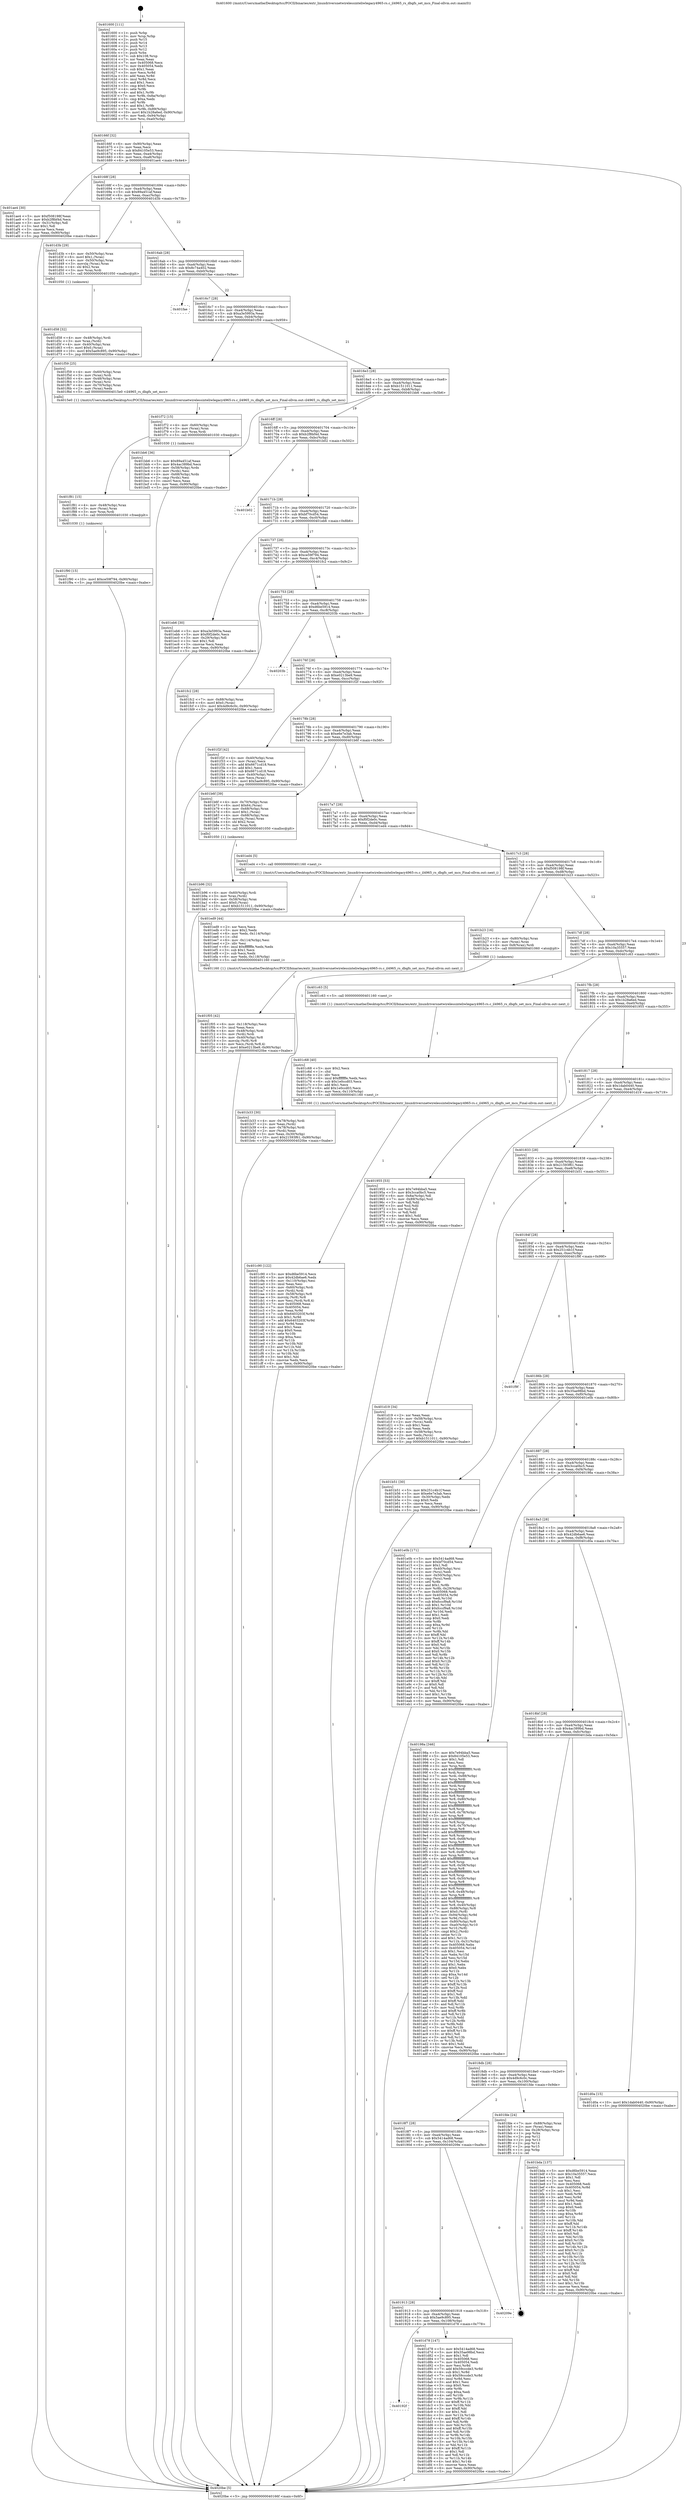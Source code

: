digraph "0x401600" {
  label = "0x401600 (/mnt/c/Users/mathe/Desktop/tcc/POCII/binaries/extr_linuxdriversnetwirelessinteliwlegacy4965-rs.c_il4965_rs_dbgfs_set_mcs_Final-ollvm.out::main(0))"
  labelloc = "t"
  node[shape=record]

  Entry [label="",width=0.3,height=0.3,shape=circle,fillcolor=black,style=filled]
  "0x40166f" [label="{
     0x40166f [32]\l
     | [instrs]\l
     &nbsp;&nbsp;0x40166f \<+6\>: mov -0x90(%rbp),%eax\l
     &nbsp;&nbsp;0x401675 \<+2\>: mov %eax,%ecx\l
     &nbsp;&nbsp;0x401677 \<+6\>: sub $0x84105e53,%ecx\l
     &nbsp;&nbsp;0x40167d \<+6\>: mov %eax,-0xa4(%rbp)\l
     &nbsp;&nbsp;0x401683 \<+6\>: mov %ecx,-0xa8(%rbp)\l
     &nbsp;&nbsp;0x401689 \<+6\>: je 0000000000401ae4 \<main+0x4e4\>\l
  }"]
  "0x401ae4" [label="{
     0x401ae4 [30]\l
     | [instrs]\l
     &nbsp;&nbsp;0x401ae4 \<+5\>: mov $0xf508198f,%eax\l
     &nbsp;&nbsp;0x401ae9 \<+5\>: mov $0xb2f8bf4d,%ecx\l
     &nbsp;&nbsp;0x401aee \<+3\>: mov -0x31(%rbp),%dl\l
     &nbsp;&nbsp;0x401af1 \<+3\>: test $0x1,%dl\l
     &nbsp;&nbsp;0x401af4 \<+3\>: cmovne %ecx,%eax\l
     &nbsp;&nbsp;0x401af7 \<+6\>: mov %eax,-0x90(%rbp)\l
     &nbsp;&nbsp;0x401afd \<+5\>: jmp 00000000004020be \<main+0xabe\>\l
  }"]
  "0x40168f" [label="{
     0x40168f [28]\l
     | [instrs]\l
     &nbsp;&nbsp;0x40168f \<+5\>: jmp 0000000000401694 \<main+0x94\>\l
     &nbsp;&nbsp;0x401694 \<+6\>: mov -0xa4(%rbp),%eax\l
     &nbsp;&nbsp;0x40169a \<+5\>: sub $0x89a451af,%eax\l
     &nbsp;&nbsp;0x40169f \<+6\>: mov %eax,-0xac(%rbp)\l
     &nbsp;&nbsp;0x4016a5 \<+6\>: je 0000000000401d3b \<main+0x73b\>\l
  }"]
  Exit [label="",width=0.3,height=0.3,shape=circle,fillcolor=black,style=filled,peripheries=2]
  "0x401d3b" [label="{
     0x401d3b [29]\l
     | [instrs]\l
     &nbsp;&nbsp;0x401d3b \<+4\>: mov -0x50(%rbp),%rax\l
     &nbsp;&nbsp;0x401d3f \<+6\>: movl $0x1,(%rax)\l
     &nbsp;&nbsp;0x401d45 \<+4\>: mov -0x50(%rbp),%rax\l
     &nbsp;&nbsp;0x401d49 \<+3\>: movslq (%rax),%rax\l
     &nbsp;&nbsp;0x401d4c \<+4\>: shl $0x2,%rax\l
     &nbsp;&nbsp;0x401d50 \<+3\>: mov %rax,%rdi\l
     &nbsp;&nbsp;0x401d53 \<+5\>: call 0000000000401050 \<malloc@plt\>\l
     | [calls]\l
     &nbsp;&nbsp;0x401050 \{1\} (unknown)\l
  }"]
  "0x4016ab" [label="{
     0x4016ab [28]\l
     | [instrs]\l
     &nbsp;&nbsp;0x4016ab \<+5\>: jmp 00000000004016b0 \<main+0xb0\>\l
     &nbsp;&nbsp;0x4016b0 \<+6\>: mov -0xa4(%rbp),%eax\l
     &nbsp;&nbsp;0x4016b6 \<+5\>: sub $0x8c74a402,%eax\l
     &nbsp;&nbsp;0x4016bb \<+6\>: mov %eax,-0xb0(%rbp)\l
     &nbsp;&nbsp;0x4016c1 \<+6\>: je 0000000000401fae \<main+0x9ae\>\l
  }"]
  "0x401f90" [label="{
     0x401f90 [15]\l
     | [instrs]\l
     &nbsp;&nbsp;0x401f90 \<+10\>: movl $0xce59f794,-0x90(%rbp)\l
     &nbsp;&nbsp;0x401f9a \<+5\>: jmp 00000000004020be \<main+0xabe\>\l
  }"]
  "0x401fae" [label="{
     0x401fae\l
  }", style=dashed]
  "0x4016c7" [label="{
     0x4016c7 [28]\l
     | [instrs]\l
     &nbsp;&nbsp;0x4016c7 \<+5\>: jmp 00000000004016cc \<main+0xcc\>\l
     &nbsp;&nbsp;0x4016cc \<+6\>: mov -0xa4(%rbp),%eax\l
     &nbsp;&nbsp;0x4016d2 \<+5\>: sub $0xa3e5993a,%eax\l
     &nbsp;&nbsp;0x4016d7 \<+6\>: mov %eax,-0xb4(%rbp)\l
     &nbsp;&nbsp;0x4016dd \<+6\>: je 0000000000401f59 \<main+0x959\>\l
  }"]
  "0x401f81" [label="{
     0x401f81 [15]\l
     | [instrs]\l
     &nbsp;&nbsp;0x401f81 \<+4\>: mov -0x48(%rbp),%rax\l
     &nbsp;&nbsp;0x401f85 \<+3\>: mov (%rax),%rax\l
     &nbsp;&nbsp;0x401f88 \<+3\>: mov %rax,%rdi\l
     &nbsp;&nbsp;0x401f8b \<+5\>: call 0000000000401030 \<free@plt\>\l
     | [calls]\l
     &nbsp;&nbsp;0x401030 \{1\} (unknown)\l
  }"]
  "0x401f59" [label="{
     0x401f59 [25]\l
     | [instrs]\l
     &nbsp;&nbsp;0x401f59 \<+4\>: mov -0x60(%rbp),%rax\l
     &nbsp;&nbsp;0x401f5d \<+3\>: mov (%rax),%rdi\l
     &nbsp;&nbsp;0x401f60 \<+4\>: mov -0x48(%rbp),%rax\l
     &nbsp;&nbsp;0x401f64 \<+3\>: mov (%rax),%rsi\l
     &nbsp;&nbsp;0x401f67 \<+4\>: mov -0x70(%rbp),%rax\l
     &nbsp;&nbsp;0x401f6b \<+2\>: mov (%rax),%edx\l
     &nbsp;&nbsp;0x401f6d \<+5\>: call 00000000004015e0 \<il4965_rs_dbgfs_set_mcs\>\l
     | [calls]\l
     &nbsp;&nbsp;0x4015e0 \{1\} (/mnt/c/Users/mathe/Desktop/tcc/POCII/binaries/extr_linuxdriversnetwirelessinteliwlegacy4965-rs.c_il4965_rs_dbgfs_set_mcs_Final-ollvm.out::il4965_rs_dbgfs_set_mcs)\l
  }"]
  "0x4016e3" [label="{
     0x4016e3 [28]\l
     | [instrs]\l
     &nbsp;&nbsp;0x4016e3 \<+5\>: jmp 00000000004016e8 \<main+0xe8\>\l
     &nbsp;&nbsp;0x4016e8 \<+6\>: mov -0xa4(%rbp),%eax\l
     &nbsp;&nbsp;0x4016ee \<+5\>: sub $0xb1511011,%eax\l
     &nbsp;&nbsp;0x4016f3 \<+6\>: mov %eax,-0xb8(%rbp)\l
     &nbsp;&nbsp;0x4016f9 \<+6\>: je 0000000000401bb6 \<main+0x5b6\>\l
  }"]
  "0x401f72" [label="{
     0x401f72 [15]\l
     | [instrs]\l
     &nbsp;&nbsp;0x401f72 \<+4\>: mov -0x60(%rbp),%rax\l
     &nbsp;&nbsp;0x401f76 \<+3\>: mov (%rax),%rax\l
     &nbsp;&nbsp;0x401f79 \<+3\>: mov %rax,%rdi\l
     &nbsp;&nbsp;0x401f7c \<+5\>: call 0000000000401030 \<free@plt\>\l
     | [calls]\l
     &nbsp;&nbsp;0x401030 \{1\} (unknown)\l
  }"]
  "0x401bb6" [label="{
     0x401bb6 [36]\l
     | [instrs]\l
     &nbsp;&nbsp;0x401bb6 \<+5\>: mov $0x89a451af,%eax\l
     &nbsp;&nbsp;0x401bbb \<+5\>: mov $0x4ac389bd,%ecx\l
     &nbsp;&nbsp;0x401bc0 \<+4\>: mov -0x58(%rbp),%rdx\l
     &nbsp;&nbsp;0x401bc4 \<+2\>: mov (%rdx),%esi\l
     &nbsp;&nbsp;0x401bc6 \<+4\>: mov -0x68(%rbp),%rdx\l
     &nbsp;&nbsp;0x401bca \<+2\>: cmp (%rdx),%esi\l
     &nbsp;&nbsp;0x401bcc \<+3\>: cmovl %ecx,%eax\l
     &nbsp;&nbsp;0x401bcf \<+6\>: mov %eax,-0x90(%rbp)\l
     &nbsp;&nbsp;0x401bd5 \<+5\>: jmp 00000000004020be \<main+0xabe\>\l
  }"]
  "0x4016ff" [label="{
     0x4016ff [28]\l
     | [instrs]\l
     &nbsp;&nbsp;0x4016ff \<+5\>: jmp 0000000000401704 \<main+0x104\>\l
     &nbsp;&nbsp;0x401704 \<+6\>: mov -0xa4(%rbp),%eax\l
     &nbsp;&nbsp;0x40170a \<+5\>: sub $0xb2f8bf4d,%eax\l
     &nbsp;&nbsp;0x40170f \<+6\>: mov %eax,-0xbc(%rbp)\l
     &nbsp;&nbsp;0x401715 \<+6\>: je 0000000000401b02 \<main+0x502\>\l
  }"]
  "0x401f05" [label="{
     0x401f05 [42]\l
     | [instrs]\l
     &nbsp;&nbsp;0x401f05 \<+6\>: mov -0x118(%rbp),%ecx\l
     &nbsp;&nbsp;0x401f0b \<+3\>: imul %eax,%ecx\l
     &nbsp;&nbsp;0x401f0e \<+4\>: mov -0x48(%rbp),%rdi\l
     &nbsp;&nbsp;0x401f12 \<+3\>: mov (%rdi),%rdi\l
     &nbsp;&nbsp;0x401f15 \<+4\>: mov -0x40(%rbp),%r8\l
     &nbsp;&nbsp;0x401f19 \<+3\>: movslq (%r8),%r8\l
     &nbsp;&nbsp;0x401f1c \<+4\>: mov %ecx,(%rdi,%r8,4)\l
     &nbsp;&nbsp;0x401f20 \<+10\>: movl $0xe0213be9,-0x90(%rbp)\l
     &nbsp;&nbsp;0x401f2a \<+5\>: jmp 00000000004020be \<main+0xabe\>\l
  }"]
  "0x401b02" [label="{
     0x401b02\l
  }", style=dashed]
  "0x40171b" [label="{
     0x40171b [28]\l
     | [instrs]\l
     &nbsp;&nbsp;0x40171b \<+5\>: jmp 0000000000401720 \<main+0x120\>\l
     &nbsp;&nbsp;0x401720 \<+6\>: mov -0xa4(%rbp),%eax\l
     &nbsp;&nbsp;0x401726 \<+5\>: sub $0xbf70cd54,%eax\l
     &nbsp;&nbsp;0x40172b \<+6\>: mov %eax,-0xc0(%rbp)\l
     &nbsp;&nbsp;0x401731 \<+6\>: je 0000000000401eb6 \<main+0x8b6\>\l
  }"]
  "0x401ed9" [label="{
     0x401ed9 [44]\l
     | [instrs]\l
     &nbsp;&nbsp;0x401ed9 \<+2\>: xor %ecx,%ecx\l
     &nbsp;&nbsp;0x401edb \<+5\>: mov $0x2,%edx\l
     &nbsp;&nbsp;0x401ee0 \<+6\>: mov %edx,-0x114(%rbp)\l
     &nbsp;&nbsp;0x401ee6 \<+1\>: cltd\l
     &nbsp;&nbsp;0x401ee7 \<+6\>: mov -0x114(%rbp),%esi\l
     &nbsp;&nbsp;0x401eed \<+2\>: idiv %esi\l
     &nbsp;&nbsp;0x401eef \<+6\>: imul $0xfffffffe,%edx,%edx\l
     &nbsp;&nbsp;0x401ef5 \<+3\>: sub $0x1,%ecx\l
     &nbsp;&nbsp;0x401ef8 \<+2\>: sub %ecx,%edx\l
     &nbsp;&nbsp;0x401efa \<+6\>: mov %edx,-0x118(%rbp)\l
     &nbsp;&nbsp;0x401f00 \<+5\>: call 0000000000401160 \<next_i\>\l
     | [calls]\l
     &nbsp;&nbsp;0x401160 \{1\} (/mnt/c/Users/mathe/Desktop/tcc/POCII/binaries/extr_linuxdriversnetwirelessinteliwlegacy4965-rs.c_il4965_rs_dbgfs_set_mcs_Final-ollvm.out::next_i)\l
  }"]
  "0x401eb6" [label="{
     0x401eb6 [30]\l
     | [instrs]\l
     &nbsp;&nbsp;0x401eb6 \<+5\>: mov $0xa3e5993a,%eax\l
     &nbsp;&nbsp;0x401ebb \<+5\>: mov $0xf0f2de0c,%ecx\l
     &nbsp;&nbsp;0x401ec0 \<+3\>: mov -0x29(%rbp),%dl\l
     &nbsp;&nbsp;0x401ec3 \<+3\>: test $0x1,%dl\l
     &nbsp;&nbsp;0x401ec6 \<+3\>: cmovne %ecx,%eax\l
     &nbsp;&nbsp;0x401ec9 \<+6\>: mov %eax,-0x90(%rbp)\l
     &nbsp;&nbsp;0x401ecf \<+5\>: jmp 00000000004020be \<main+0xabe\>\l
  }"]
  "0x401737" [label="{
     0x401737 [28]\l
     | [instrs]\l
     &nbsp;&nbsp;0x401737 \<+5\>: jmp 000000000040173c \<main+0x13c\>\l
     &nbsp;&nbsp;0x40173c \<+6\>: mov -0xa4(%rbp),%eax\l
     &nbsp;&nbsp;0x401742 \<+5\>: sub $0xce59f794,%eax\l
     &nbsp;&nbsp;0x401747 \<+6\>: mov %eax,-0xc4(%rbp)\l
     &nbsp;&nbsp;0x40174d \<+6\>: je 0000000000401fc2 \<main+0x9c2\>\l
  }"]
  "0x40192f" [label="{
     0x40192f\l
  }", style=dashed]
  "0x401fc2" [label="{
     0x401fc2 [28]\l
     | [instrs]\l
     &nbsp;&nbsp;0x401fc2 \<+7\>: mov -0x88(%rbp),%rax\l
     &nbsp;&nbsp;0x401fc9 \<+6\>: movl $0x0,(%rax)\l
     &nbsp;&nbsp;0x401fcf \<+10\>: movl $0x4d9c6c0c,-0x90(%rbp)\l
     &nbsp;&nbsp;0x401fd9 \<+5\>: jmp 00000000004020be \<main+0xabe\>\l
  }"]
  "0x401753" [label="{
     0x401753 [28]\l
     | [instrs]\l
     &nbsp;&nbsp;0x401753 \<+5\>: jmp 0000000000401758 \<main+0x158\>\l
     &nbsp;&nbsp;0x401758 \<+6\>: mov -0xa4(%rbp),%eax\l
     &nbsp;&nbsp;0x40175e \<+5\>: sub $0xd6be5914,%eax\l
     &nbsp;&nbsp;0x401763 \<+6\>: mov %eax,-0xc8(%rbp)\l
     &nbsp;&nbsp;0x401769 \<+6\>: je 000000000040203b \<main+0xa3b\>\l
  }"]
  "0x401d78" [label="{
     0x401d78 [147]\l
     | [instrs]\l
     &nbsp;&nbsp;0x401d78 \<+5\>: mov $0x5414ad68,%eax\l
     &nbsp;&nbsp;0x401d7d \<+5\>: mov $0x35ae98bd,%ecx\l
     &nbsp;&nbsp;0x401d82 \<+2\>: mov $0x1,%dl\l
     &nbsp;&nbsp;0x401d84 \<+7\>: mov 0x405068,%esi\l
     &nbsp;&nbsp;0x401d8b \<+7\>: mov 0x405054,%edi\l
     &nbsp;&nbsp;0x401d92 \<+3\>: mov %esi,%r8d\l
     &nbsp;&nbsp;0x401d95 \<+7\>: add $0x59cccde3,%r8d\l
     &nbsp;&nbsp;0x401d9c \<+4\>: sub $0x1,%r8d\l
     &nbsp;&nbsp;0x401da0 \<+7\>: sub $0x59cccde3,%r8d\l
     &nbsp;&nbsp;0x401da7 \<+4\>: imul %r8d,%esi\l
     &nbsp;&nbsp;0x401dab \<+3\>: and $0x1,%esi\l
     &nbsp;&nbsp;0x401dae \<+3\>: cmp $0x0,%esi\l
     &nbsp;&nbsp;0x401db1 \<+4\>: sete %r9b\l
     &nbsp;&nbsp;0x401db5 \<+3\>: cmp $0xa,%edi\l
     &nbsp;&nbsp;0x401db8 \<+4\>: setl %r10b\l
     &nbsp;&nbsp;0x401dbc \<+3\>: mov %r9b,%r11b\l
     &nbsp;&nbsp;0x401dbf \<+4\>: xor $0xff,%r11b\l
     &nbsp;&nbsp;0x401dc3 \<+3\>: mov %r10b,%bl\l
     &nbsp;&nbsp;0x401dc6 \<+3\>: xor $0xff,%bl\l
     &nbsp;&nbsp;0x401dc9 \<+3\>: xor $0x1,%dl\l
     &nbsp;&nbsp;0x401dcc \<+3\>: mov %r11b,%r14b\l
     &nbsp;&nbsp;0x401dcf \<+4\>: and $0xff,%r14b\l
     &nbsp;&nbsp;0x401dd3 \<+3\>: and %dl,%r9b\l
     &nbsp;&nbsp;0x401dd6 \<+3\>: mov %bl,%r15b\l
     &nbsp;&nbsp;0x401dd9 \<+4\>: and $0xff,%r15b\l
     &nbsp;&nbsp;0x401ddd \<+3\>: and %dl,%r10b\l
     &nbsp;&nbsp;0x401de0 \<+3\>: or %r9b,%r14b\l
     &nbsp;&nbsp;0x401de3 \<+3\>: or %r10b,%r15b\l
     &nbsp;&nbsp;0x401de6 \<+3\>: xor %r15b,%r14b\l
     &nbsp;&nbsp;0x401de9 \<+3\>: or %bl,%r11b\l
     &nbsp;&nbsp;0x401dec \<+4\>: xor $0xff,%r11b\l
     &nbsp;&nbsp;0x401df0 \<+3\>: or $0x1,%dl\l
     &nbsp;&nbsp;0x401df3 \<+3\>: and %dl,%r11b\l
     &nbsp;&nbsp;0x401df6 \<+3\>: or %r11b,%r14b\l
     &nbsp;&nbsp;0x401df9 \<+4\>: test $0x1,%r14b\l
     &nbsp;&nbsp;0x401dfd \<+3\>: cmovne %ecx,%eax\l
     &nbsp;&nbsp;0x401e00 \<+6\>: mov %eax,-0x90(%rbp)\l
     &nbsp;&nbsp;0x401e06 \<+5\>: jmp 00000000004020be \<main+0xabe\>\l
  }"]
  "0x40203b" [label="{
     0x40203b\l
  }", style=dashed]
  "0x40176f" [label="{
     0x40176f [28]\l
     | [instrs]\l
     &nbsp;&nbsp;0x40176f \<+5\>: jmp 0000000000401774 \<main+0x174\>\l
     &nbsp;&nbsp;0x401774 \<+6\>: mov -0xa4(%rbp),%eax\l
     &nbsp;&nbsp;0x40177a \<+5\>: sub $0xe0213be9,%eax\l
     &nbsp;&nbsp;0x40177f \<+6\>: mov %eax,-0xcc(%rbp)\l
     &nbsp;&nbsp;0x401785 \<+6\>: je 0000000000401f2f \<main+0x92f\>\l
  }"]
  "0x401913" [label="{
     0x401913 [28]\l
     | [instrs]\l
     &nbsp;&nbsp;0x401913 \<+5\>: jmp 0000000000401918 \<main+0x318\>\l
     &nbsp;&nbsp;0x401918 \<+6\>: mov -0xa4(%rbp),%eax\l
     &nbsp;&nbsp;0x40191e \<+5\>: sub $0x5ae9c895,%eax\l
     &nbsp;&nbsp;0x401923 \<+6\>: mov %eax,-0x108(%rbp)\l
     &nbsp;&nbsp;0x401929 \<+6\>: je 0000000000401d78 \<main+0x778\>\l
  }"]
  "0x401f2f" [label="{
     0x401f2f [42]\l
     | [instrs]\l
     &nbsp;&nbsp;0x401f2f \<+4\>: mov -0x40(%rbp),%rax\l
     &nbsp;&nbsp;0x401f33 \<+2\>: mov (%rax),%ecx\l
     &nbsp;&nbsp;0x401f35 \<+6\>: add $0x6671cd18,%ecx\l
     &nbsp;&nbsp;0x401f3b \<+3\>: add $0x1,%ecx\l
     &nbsp;&nbsp;0x401f3e \<+6\>: sub $0x6671cd18,%ecx\l
     &nbsp;&nbsp;0x401f44 \<+4\>: mov -0x40(%rbp),%rax\l
     &nbsp;&nbsp;0x401f48 \<+2\>: mov %ecx,(%rax)\l
     &nbsp;&nbsp;0x401f4a \<+10\>: movl $0x5ae9c895,-0x90(%rbp)\l
     &nbsp;&nbsp;0x401f54 \<+5\>: jmp 00000000004020be \<main+0xabe\>\l
  }"]
  "0x40178b" [label="{
     0x40178b [28]\l
     | [instrs]\l
     &nbsp;&nbsp;0x40178b \<+5\>: jmp 0000000000401790 \<main+0x190\>\l
     &nbsp;&nbsp;0x401790 \<+6\>: mov -0xa4(%rbp),%eax\l
     &nbsp;&nbsp;0x401796 \<+5\>: sub $0xe6e7e3ab,%eax\l
     &nbsp;&nbsp;0x40179b \<+6\>: mov %eax,-0xd0(%rbp)\l
     &nbsp;&nbsp;0x4017a1 \<+6\>: je 0000000000401b6f \<main+0x56f\>\l
  }"]
  "0x40209e" [label="{
     0x40209e\l
  }", style=dashed]
  "0x401b6f" [label="{
     0x401b6f [39]\l
     | [instrs]\l
     &nbsp;&nbsp;0x401b6f \<+4\>: mov -0x70(%rbp),%rax\l
     &nbsp;&nbsp;0x401b73 \<+6\>: movl $0x64,(%rax)\l
     &nbsp;&nbsp;0x401b79 \<+4\>: mov -0x68(%rbp),%rax\l
     &nbsp;&nbsp;0x401b7d \<+6\>: movl $0x1,(%rax)\l
     &nbsp;&nbsp;0x401b83 \<+4\>: mov -0x68(%rbp),%rax\l
     &nbsp;&nbsp;0x401b87 \<+3\>: movslq (%rax),%rax\l
     &nbsp;&nbsp;0x401b8a \<+4\>: shl $0x2,%rax\l
     &nbsp;&nbsp;0x401b8e \<+3\>: mov %rax,%rdi\l
     &nbsp;&nbsp;0x401b91 \<+5\>: call 0000000000401050 \<malloc@plt\>\l
     | [calls]\l
     &nbsp;&nbsp;0x401050 \{1\} (unknown)\l
  }"]
  "0x4017a7" [label="{
     0x4017a7 [28]\l
     | [instrs]\l
     &nbsp;&nbsp;0x4017a7 \<+5\>: jmp 00000000004017ac \<main+0x1ac\>\l
     &nbsp;&nbsp;0x4017ac \<+6\>: mov -0xa4(%rbp),%eax\l
     &nbsp;&nbsp;0x4017b2 \<+5\>: sub $0xf0f2de0c,%eax\l
     &nbsp;&nbsp;0x4017b7 \<+6\>: mov %eax,-0xd4(%rbp)\l
     &nbsp;&nbsp;0x4017bd \<+6\>: je 0000000000401ed4 \<main+0x8d4\>\l
  }"]
  "0x4018f7" [label="{
     0x4018f7 [28]\l
     | [instrs]\l
     &nbsp;&nbsp;0x4018f7 \<+5\>: jmp 00000000004018fc \<main+0x2fc\>\l
     &nbsp;&nbsp;0x4018fc \<+6\>: mov -0xa4(%rbp),%eax\l
     &nbsp;&nbsp;0x401902 \<+5\>: sub $0x5414ad68,%eax\l
     &nbsp;&nbsp;0x401907 \<+6\>: mov %eax,-0x104(%rbp)\l
     &nbsp;&nbsp;0x40190d \<+6\>: je 000000000040209e \<main+0xa9e\>\l
  }"]
  "0x401ed4" [label="{
     0x401ed4 [5]\l
     | [instrs]\l
     &nbsp;&nbsp;0x401ed4 \<+5\>: call 0000000000401160 \<next_i\>\l
     | [calls]\l
     &nbsp;&nbsp;0x401160 \{1\} (/mnt/c/Users/mathe/Desktop/tcc/POCII/binaries/extr_linuxdriversnetwirelessinteliwlegacy4965-rs.c_il4965_rs_dbgfs_set_mcs_Final-ollvm.out::next_i)\l
  }"]
  "0x4017c3" [label="{
     0x4017c3 [28]\l
     | [instrs]\l
     &nbsp;&nbsp;0x4017c3 \<+5\>: jmp 00000000004017c8 \<main+0x1c8\>\l
     &nbsp;&nbsp;0x4017c8 \<+6\>: mov -0xa4(%rbp),%eax\l
     &nbsp;&nbsp;0x4017ce \<+5\>: sub $0xf508198f,%eax\l
     &nbsp;&nbsp;0x4017d3 \<+6\>: mov %eax,-0xd8(%rbp)\l
     &nbsp;&nbsp;0x4017d9 \<+6\>: je 0000000000401b23 \<main+0x523\>\l
  }"]
  "0x401fde" [label="{
     0x401fde [24]\l
     | [instrs]\l
     &nbsp;&nbsp;0x401fde \<+7\>: mov -0x88(%rbp),%rax\l
     &nbsp;&nbsp;0x401fe5 \<+2\>: mov (%rax),%eax\l
     &nbsp;&nbsp;0x401fe7 \<+4\>: lea -0x28(%rbp),%rsp\l
     &nbsp;&nbsp;0x401feb \<+1\>: pop %rbx\l
     &nbsp;&nbsp;0x401fec \<+2\>: pop %r12\l
     &nbsp;&nbsp;0x401fee \<+2\>: pop %r13\l
     &nbsp;&nbsp;0x401ff0 \<+2\>: pop %r14\l
     &nbsp;&nbsp;0x401ff2 \<+2\>: pop %r15\l
     &nbsp;&nbsp;0x401ff4 \<+1\>: pop %rbp\l
     &nbsp;&nbsp;0x401ff5 \<+1\>: ret\l
  }"]
  "0x401b23" [label="{
     0x401b23 [16]\l
     | [instrs]\l
     &nbsp;&nbsp;0x401b23 \<+4\>: mov -0x80(%rbp),%rax\l
     &nbsp;&nbsp;0x401b27 \<+3\>: mov (%rax),%rax\l
     &nbsp;&nbsp;0x401b2a \<+4\>: mov 0x8(%rax),%rdi\l
     &nbsp;&nbsp;0x401b2e \<+5\>: call 0000000000401060 \<atoi@plt\>\l
     | [calls]\l
     &nbsp;&nbsp;0x401060 \{1\} (unknown)\l
  }"]
  "0x4017df" [label="{
     0x4017df [28]\l
     | [instrs]\l
     &nbsp;&nbsp;0x4017df \<+5\>: jmp 00000000004017e4 \<main+0x1e4\>\l
     &nbsp;&nbsp;0x4017e4 \<+6\>: mov -0xa4(%rbp),%eax\l
     &nbsp;&nbsp;0x4017ea \<+5\>: sub $0x10a35557,%eax\l
     &nbsp;&nbsp;0x4017ef \<+6\>: mov %eax,-0xdc(%rbp)\l
     &nbsp;&nbsp;0x4017f5 \<+6\>: je 0000000000401c63 \<main+0x663\>\l
  }"]
  "0x401d58" [label="{
     0x401d58 [32]\l
     | [instrs]\l
     &nbsp;&nbsp;0x401d58 \<+4\>: mov -0x48(%rbp),%rdi\l
     &nbsp;&nbsp;0x401d5c \<+3\>: mov %rax,(%rdi)\l
     &nbsp;&nbsp;0x401d5f \<+4\>: mov -0x40(%rbp),%rax\l
     &nbsp;&nbsp;0x401d63 \<+6\>: movl $0x0,(%rax)\l
     &nbsp;&nbsp;0x401d69 \<+10\>: movl $0x5ae9c895,-0x90(%rbp)\l
     &nbsp;&nbsp;0x401d73 \<+5\>: jmp 00000000004020be \<main+0xabe\>\l
  }"]
  "0x401c63" [label="{
     0x401c63 [5]\l
     | [instrs]\l
     &nbsp;&nbsp;0x401c63 \<+5\>: call 0000000000401160 \<next_i\>\l
     | [calls]\l
     &nbsp;&nbsp;0x401160 \{1\} (/mnt/c/Users/mathe/Desktop/tcc/POCII/binaries/extr_linuxdriversnetwirelessinteliwlegacy4965-rs.c_il4965_rs_dbgfs_set_mcs_Final-ollvm.out::next_i)\l
  }"]
  "0x4017fb" [label="{
     0x4017fb [28]\l
     | [instrs]\l
     &nbsp;&nbsp;0x4017fb \<+5\>: jmp 0000000000401800 \<main+0x200\>\l
     &nbsp;&nbsp;0x401800 \<+6\>: mov -0xa4(%rbp),%eax\l
     &nbsp;&nbsp;0x401806 \<+5\>: sub $0x1b28a6ed,%eax\l
     &nbsp;&nbsp;0x40180b \<+6\>: mov %eax,-0xe0(%rbp)\l
     &nbsp;&nbsp;0x401811 \<+6\>: je 0000000000401955 \<main+0x355\>\l
  }"]
  "0x401c90" [label="{
     0x401c90 [122]\l
     | [instrs]\l
     &nbsp;&nbsp;0x401c90 \<+5\>: mov $0xd6be5914,%ecx\l
     &nbsp;&nbsp;0x401c95 \<+5\>: mov $0x42db6ae6,%edx\l
     &nbsp;&nbsp;0x401c9a \<+6\>: mov -0x110(%rbp),%esi\l
     &nbsp;&nbsp;0x401ca0 \<+3\>: imul %eax,%esi\l
     &nbsp;&nbsp;0x401ca3 \<+4\>: mov -0x60(%rbp),%rdi\l
     &nbsp;&nbsp;0x401ca7 \<+3\>: mov (%rdi),%rdi\l
     &nbsp;&nbsp;0x401caa \<+4\>: mov -0x58(%rbp),%r8\l
     &nbsp;&nbsp;0x401cae \<+3\>: movslq (%r8),%r8\l
     &nbsp;&nbsp;0x401cb1 \<+4\>: mov %esi,(%rdi,%r8,4)\l
     &nbsp;&nbsp;0x401cb5 \<+7\>: mov 0x405068,%eax\l
     &nbsp;&nbsp;0x401cbc \<+7\>: mov 0x405054,%esi\l
     &nbsp;&nbsp;0x401cc3 \<+3\>: mov %eax,%r9d\l
     &nbsp;&nbsp;0x401cc6 \<+7\>: sub $0x6403203f,%r9d\l
     &nbsp;&nbsp;0x401ccd \<+4\>: sub $0x1,%r9d\l
     &nbsp;&nbsp;0x401cd1 \<+7\>: add $0x6403203f,%r9d\l
     &nbsp;&nbsp;0x401cd8 \<+4\>: imul %r9d,%eax\l
     &nbsp;&nbsp;0x401cdc \<+3\>: and $0x1,%eax\l
     &nbsp;&nbsp;0x401cdf \<+3\>: cmp $0x0,%eax\l
     &nbsp;&nbsp;0x401ce2 \<+4\>: sete %r10b\l
     &nbsp;&nbsp;0x401ce6 \<+3\>: cmp $0xa,%esi\l
     &nbsp;&nbsp;0x401ce9 \<+4\>: setl %r11b\l
     &nbsp;&nbsp;0x401ced \<+3\>: mov %r10b,%bl\l
     &nbsp;&nbsp;0x401cf0 \<+3\>: and %r11b,%bl\l
     &nbsp;&nbsp;0x401cf3 \<+3\>: xor %r11b,%r10b\l
     &nbsp;&nbsp;0x401cf6 \<+3\>: or %r10b,%bl\l
     &nbsp;&nbsp;0x401cf9 \<+3\>: test $0x1,%bl\l
     &nbsp;&nbsp;0x401cfc \<+3\>: cmovne %edx,%ecx\l
     &nbsp;&nbsp;0x401cff \<+6\>: mov %ecx,-0x90(%rbp)\l
     &nbsp;&nbsp;0x401d05 \<+5\>: jmp 00000000004020be \<main+0xabe\>\l
  }"]
  "0x401955" [label="{
     0x401955 [53]\l
     | [instrs]\l
     &nbsp;&nbsp;0x401955 \<+5\>: mov $0x7e94bba5,%eax\l
     &nbsp;&nbsp;0x40195a \<+5\>: mov $0x3cca0bc5,%ecx\l
     &nbsp;&nbsp;0x40195f \<+6\>: mov -0x8a(%rbp),%dl\l
     &nbsp;&nbsp;0x401965 \<+7\>: mov -0x89(%rbp),%sil\l
     &nbsp;&nbsp;0x40196c \<+3\>: mov %dl,%dil\l
     &nbsp;&nbsp;0x40196f \<+3\>: and %sil,%dil\l
     &nbsp;&nbsp;0x401972 \<+3\>: xor %sil,%dl\l
     &nbsp;&nbsp;0x401975 \<+3\>: or %dl,%dil\l
     &nbsp;&nbsp;0x401978 \<+4\>: test $0x1,%dil\l
     &nbsp;&nbsp;0x40197c \<+3\>: cmovne %ecx,%eax\l
     &nbsp;&nbsp;0x40197f \<+6\>: mov %eax,-0x90(%rbp)\l
     &nbsp;&nbsp;0x401985 \<+5\>: jmp 00000000004020be \<main+0xabe\>\l
  }"]
  "0x401817" [label="{
     0x401817 [28]\l
     | [instrs]\l
     &nbsp;&nbsp;0x401817 \<+5\>: jmp 000000000040181c \<main+0x21c\>\l
     &nbsp;&nbsp;0x40181c \<+6\>: mov -0xa4(%rbp),%eax\l
     &nbsp;&nbsp;0x401822 \<+5\>: sub $0x1dab0440,%eax\l
     &nbsp;&nbsp;0x401827 \<+6\>: mov %eax,-0xe4(%rbp)\l
     &nbsp;&nbsp;0x40182d \<+6\>: je 0000000000401d19 \<main+0x719\>\l
  }"]
  "0x4020be" [label="{
     0x4020be [5]\l
     | [instrs]\l
     &nbsp;&nbsp;0x4020be \<+5\>: jmp 000000000040166f \<main+0x6f\>\l
  }"]
  "0x401600" [label="{
     0x401600 [111]\l
     | [instrs]\l
     &nbsp;&nbsp;0x401600 \<+1\>: push %rbp\l
     &nbsp;&nbsp;0x401601 \<+3\>: mov %rsp,%rbp\l
     &nbsp;&nbsp;0x401604 \<+2\>: push %r15\l
     &nbsp;&nbsp;0x401606 \<+2\>: push %r14\l
     &nbsp;&nbsp;0x401608 \<+2\>: push %r13\l
     &nbsp;&nbsp;0x40160a \<+2\>: push %r12\l
     &nbsp;&nbsp;0x40160c \<+1\>: push %rbx\l
     &nbsp;&nbsp;0x40160d \<+7\>: sub $0x108,%rsp\l
     &nbsp;&nbsp;0x401614 \<+2\>: xor %eax,%eax\l
     &nbsp;&nbsp;0x401616 \<+7\>: mov 0x405068,%ecx\l
     &nbsp;&nbsp;0x40161d \<+7\>: mov 0x405054,%edx\l
     &nbsp;&nbsp;0x401624 \<+3\>: sub $0x1,%eax\l
     &nbsp;&nbsp;0x401627 \<+3\>: mov %ecx,%r8d\l
     &nbsp;&nbsp;0x40162a \<+3\>: add %eax,%r8d\l
     &nbsp;&nbsp;0x40162d \<+4\>: imul %r8d,%ecx\l
     &nbsp;&nbsp;0x401631 \<+3\>: and $0x1,%ecx\l
     &nbsp;&nbsp;0x401634 \<+3\>: cmp $0x0,%ecx\l
     &nbsp;&nbsp;0x401637 \<+4\>: sete %r9b\l
     &nbsp;&nbsp;0x40163b \<+4\>: and $0x1,%r9b\l
     &nbsp;&nbsp;0x40163f \<+7\>: mov %r9b,-0x8a(%rbp)\l
     &nbsp;&nbsp;0x401646 \<+3\>: cmp $0xa,%edx\l
     &nbsp;&nbsp;0x401649 \<+4\>: setl %r9b\l
     &nbsp;&nbsp;0x40164d \<+4\>: and $0x1,%r9b\l
     &nbsp;&nbsp;0x401651 \<+7\>: mov %r9b,-0x89(%rbp)\l
     &nbsp;&nbsp;0x401658 \<+10\>: movl $0x1b28a6ed,-0x90(%rbp)\l
     &nbsp;&nbsp;0x401662 \<+6\>: mov %edi,-0x94(%rbp)\l
     &nbsp;&nbsp;0x401668 \<+7\>: mov %rsi,-0xa0(%rbp)\l
  }"]
  "0x401c68" [label="{
     0x401c68 [40]\l
     | [instrs]\l
     &nbsp;&nbsp;0x401c68 \<+5\>: mov $0x2,%ecx\l
     &nbsp;&nbsp;0x401c6d \<+1\>: cltd\l
     &nbsp;&nbsp;0x401c6e \<+2\>: idiv %ecx\l
     &nbsp;&nbsp;0x401c70 \<+6\>: imul $0xfffffffe,%edx,%ecx\l
     &nbsp;&nbsp;0x401c76 \<+6\>: sub $0x1e0ccd03,%ecx\l
     &nbsp;&nbsp;0x401c7c \<+3\>: add $0x1,%ecx\l
     &nbsp;&nbsp;0x401c7f \<+6\>: add $0x1e0ccd03,%ecx\l
     &nbsp;&nbsp;0x401c85 \<+6\>: mov %ecx,-0x110(%rbp)\l
     &nbsp;&nbsp;0x401c8b \<+5\>: call 0000000000401160 \<next_i\>\l
     | [calls]\l
     &nbsp;&nbsp;0x401160 \{1\} (/mnt/c/Users/mathe/Desktop/tcc/POCII/binaries/extr_linuxdriversnetwirelessinteliwlegacy4965-rs.c_il4965_rs_dbgfs_set_mcs_Final-ollvm.out::next_i)\l
  }"]
  "0x401d19" [label="{
     0x401d19 [34]\l
     | [instrs]\l
     &nbsp;&nbsp;0x401d19 \<+2\>: xor %eax,%eax\l
     &nbsp;&nbsp;0x401d1b \<+4\>: mov -0x58(%rbp),%rcx\l
     &nbsp;&nbsp;0x401d1f \<+2\>: mov (%rcx),%edx\l
     &nbsp;&nbsp;0x401d21 \<+3\>: sub $0x1,%eax\l
     &nbsp;&nbsp;0x401d24 \<+2\>: sub %eax,%edx\l
     &nbsp;&nbsp;0x401d26 \<+4\>: mov -0x58(%rbp),%rcx\l
     &nbsp;&nbsp;0x401d2a \<+2\>: mov %edx,(%rcx)\l
     &nbsp;&nbsp;0x401d2c \<+10\>: movl $0xb1511011,-0x90(%rbp)\l
     &nbsp;&nbsp;0x401d36 \<+5\>: jmp 00000000004020be \<main+0xabe\>\l
  }"]
  "0x401833" [label="{
     0x401833 [28]\l
     | [instrs]\l
     &nbsp;&nbsp;0x401833 \<+5\>: jmp 0000000000401838 \<main+0x238\>\l
     &nbsp;&nbsp;0x401838 \<+6\>: mov -0xa4(%rbp),%eax\l
     &nbsp;&nbsp;0x40183e \<+5\>: sub $0x21593f61,%eax\l
     &nbsp;&nbsp;0x401843 \<+6\>: mov %eax,-0xe8(%rbp)\l
     &nbsp;&nbsp;0x401849 \<+6\>: je 0000000000401b51 \<main+0x551\>\l
  }"]
  "0x4018db" [label="{
     0x4018db [28]\l
     | [instrs]\l
     &nbsp;&nbsp;0x4018db \<+5\>: jmp 00000000004018e0 \<main+0x2e0\>\l
     &nbsp;&nbsp;0x4018e0 \<+6\>: mov -0xa4(%rbp),%eax\l
     &nbsp;&nbsp;0x4018e6 \<+5\>: sub $0x4d9c6c0c,%eax\l
     &nbsp;&nbsp;0x4018eb \<+6\>: mov %eax,-0x100(%rbp)\l
     &nbsp;&nbsp;0x4018f1 \<+6\>: je 0000000000401fde \<main+0x9de\>\l
  }"]
  "0x401b51" [label="{
     0x401b51 [30]\l
     | [instrs]\l
     &nbsp;&nbsp;0x401b51 \<+5\>: mov $0x251c4b1f,%eax\l
     &nbsp;&nbsp;0x401b56 \<+5\>: mov $0xe6e7e3ab,%ecx\l
     &nbsp;&nbsp;0x401b5b \<+3\>: mov -0x30(%rbp),%edx\l
     &nbsp;&nbsp;0x401b5e \<+3\>: cmp $0x0,%edx\l
     &nbsp;&nbsp;0x401b61 \<+3\>: cmove %ecx,%eax\l
     &nbsp;&nbsp;0x401b64 \<+6\>: mov %eax,-0x90(%rbp)\l
     &nbsp;&nbsp;0x401b6a \<+5\>: jmp 00000000004020be \<main+0xabe\>\l
  }"]
  "0x40184f" [label="{
     0x40184f [28]\l
     | [instrs]\l
     &nbsp;&nbsp;0x40184f \<+5\>: jmp 0000000000401854 \<main+0x254\>\l
     &nbsp;&nbsp;0x401854 \<+6\>: mov -0xa4(%rbp),%eax\l
     &nbsp;&nbsp;0x40185a \<+5\>: sub $0x251c4b1f,%eax\l
     &nbsp;&nbsp;0x40185f \<+6\>: mov %eax,-0xec(%rbp)\l
     &nbsp;&nbsp;0x401865 \<+6\>: je 0000000000401f9f \<main+0x99f\>\l
  }"]
  "0x401bda" [label="{
     0x401bda [137]\l
     | [instrs]\l
     &nbsp;&nbsp;0x401bda \<+5\>: mov $0xd6be5914,%eax\l
     &nbsp;&nbsp;0x401bdf \<+5\>: mov $0x10a35557,%ecx\l
     &nbsp;&nbsp;0x401be4 \<+2\>: mov $0x1,%dl\l
     &nbsp;&nbsp;0x401be6 \<+2\>: xor %esi,%esi\l
     &nbsp;&nbsp;0x401be8 \<+7\>: mov 0x405068,%edi\l
     &nbsp;&nbsp;0x401bef \<+8\>: mov 0x405054,%r8d\l
     &nbsp;&nbsp;0x401bf7 \<+3\>: sub $0x1,%esi\l
     &nbsp;&nbsp;0x401bfa \<+3\>: mov %edi,%r9d\l
     &nbsp;&nbsp;0x401bfd \<+3\>: add %esi,%r9d\l
     &nbsp;&nbsp;0x401c00 \<+4\>: imul %r9d,%edi\l
     &nbsp;&nbsp;0x401c04 \<+3\>: and $0x1,%edi\l
     &nbsp;&nbsp;0x401c07 \<+3\>: cmp $0x0,%edi\l
     &nbsp;&nbsp;0x401c0a \<+4\>: sete %r10b\l
     &nbsp;&nbsp;0x401c0e \<+4\>: cmp $0xa,%r8d\l
     &nbsp;&nbsp;0x401c12 \<+4\>: setl %r11b\l
     &nbsp;&nbsp;0x401c16 \<+3\>: mov %r10b,%bl\l
     &nbsp;&nbsp;0x401c19 \<+3\>: xor $0xff,%bl\l
     &nbsp;&nbsp;0x401c1c \<+3\>: mov %r11b,%r14b\l
     &nbsp;&nbsp;0x401c1f \<+4\>: xor $0xff,%r14b\l
     &nbsp;&nbsp;0x401c23 \<+3\>: xor $0x0,%dl\l
     &nbsp;&nbsp;0x401c26 \<+3\>: mov %bl,%r15b\l
     &nbsp;&nbsp;0x401c29 \<+4\>: and $0x0,%r15b\l
     &nbsp;&nbsp;0x401c2d \<+3\>: and %dl,%r10b\l
     &nbsp;&nbsp;0x401c30 \<+3\>: mov %r14b,%r12b\l
     &nbsp;&nbsp;0x401c33 \<+4\>: and $0x0,%r12b\l
     &nbsp;&nbsp;0x401c37 \<+3\>: and %dl,%r11b\l
     &nbsp;&nbsp;0x401c3a \<+3\>: or %r10b,%r15b\l
     &nbsp;&nbsp;0x401c3d \<+3\>: or %r11b,%r12b\l
     &nbsp;&nbsp;0x401c40 \<+3\>: xor %r12b,%r15b\l
     &nbsp;&nbsp;0x401c43 \<+3\>: or %r14b,%bl\l
     &nbsp;&nbsp;0x401c46 \<+3\>: xor $0xff,%bl\l
     &nbsp;&nbsp;0x401c49 \<+3\>: or $0x0,%dl\l
     &nbsp;&nbsp;0x401c4c \<+2\>: and %dl,%bl\l
     &nbsp;&nbsp;0x401c4e \<+3\>: or %bl,%r15b\l
     &nbsp;&nbsp;0x401c51 \<+4\>: test $0x1,%r15b\l
     &nbsp;&nbsp;0x401c55 \<+3\>: cmovne %ecx,%eax\l
     &nbsp;&nbsp;0x401c58 \<+6\>: mov %eax,-0x90(%rbp)\l
     &nbsp;&nbsp;0x401c5e \<+5\>: jmp 00000000004020be \<main+0xabe\>\l
  }"]
  "0x401f9f" [label="{
     0x401f9f\l
  }", style=dashed]
  "0x40186b" [label="{
     0x40186b [28]\l
     | [instrs]\l
     &nbsp;&nbsp;0x40186b \<+5\>: jmp 0000000000401870 \<main+0x270\>\l
     &nbsp;&nbsp;0x401870 \<+6\>: mov -0xa4(%rbp),%eax\l
     &nbsp;&nbsp;0x401876 \<+5\>: sub $0x35ae98bd,%eax\l
     &nbsp;&nbsp;0x40187b \<+6\>: mov %eax,-0xf0(%rbp)\l
     &nbsp;&nbsp;0x401881 \<+6\>: je 0000000000401e0b \<main+0x80b\>\l
  }"]
  "0x4018bf" [label="{
     0x4018bf [28]\l
     | [instrs]\l
     &nbsp;&nbsp;0x4018bf \<+5\>: jmp 00000000004018c4 \<main+0x2c4\>\l
     &nbsp;&nbsp;0x4018c4 \<+6\>: mov -0xa4(%rbp),%eax\l
     &nbsp;&nbsp;0x4018ca \<+5\>: sub $0x4ac389bd,%eax\l
     &nbsp;&nbsp;0x4018cf \<+6\>: mov %eax,-0xfc(%rbp)\l
     &nbsp;&nbsp;0x4018d5 \<+6\>: je 0000000000401bda \<main+0x5da\>\l
  }"]
  "0x401e0b" [label="{
     0x401e0b [171]\l
     | [instrs]\l
     &nbsp;&nbsp;0x401e0b \<+5\>: mov $0x5414ad68,%eax\l
     &nbsp;&nbsp;0x401e10 \<+5\>: mov $0xbf70cd54,%ecx\l
     &nbsp;&nbsp;0x401e15 \<+2\>: mov $0x1,%dl\l
     &nbsp;&nbsp;0x401e17 \<+4\>: mov -0x40(%rbp),%rsi\l
     &nbsp;&nbsp;0x401e1b \<+2\>: mov (%rsi),%edi\l
     &nbsp;&nbsp;0x401e1d \<+4\>: mov -0x50(%rbp),%rsi\l
     &nbsp;&nbsp;0x401e21 \<+2\>: cmp (%rsi),%edi\l
     &nbsp;&nbsp;0x401e23 \<+4\>: setl %r8b\l
     &nbsp;&nbsp;0x401e27 \<+4\>: and $0x1,%r8b\l
     &nbsp;&nbsp;0x401e2b \<+4\>: mov %r8b,-0x29(%rbp)\l
     &nbsp;&nbsp;0x401e2f \<+7\>: mov 0x405068,%edi\l
     &nbsp;&nbsp;0x401e36 \<+8\>: mov 0x405054,%r9d\l
     &nbsp;&nbsp;0x401e3e \<+3\>: mov %edi,%r10d\l
     &nbsp;&nbsp;0x401e41 \<+7\>: sub $0xfcccf9a8,%r10d\l
     &nbsp;&nbsp;0x401e48 \<+4\>: sub $0x1,%r10d\l
     &nbsp;&nbsp;0x401e4c \<+7\>: add $0xfcccf9a8,%r10d\l
     &nbsp;&nbsp;0x401e53 \<+4\>: imul %r10d,%edi\l
     &nbsp;&nbsp;0x401e57 \<+3\>: and $0x1,%edi\l
     &nbsp;&nbsp;0x401e5a \<+3\>: cmp $0x0,%edi\l
     &nbsp;&nbsp;0x401e5d \<+4\>: sete %r8b\l
     &nbsp;&nbsp;0x401e61 \<+4\>: cmp $0xa,%r9d\l
     &nbsp;&nbsp;0x401e65 \<+4\>: setl %r11b\l
     &nbsp;&nbsp;0x401e69 \<+3\>: mov %r8b,%bl\l
     &nbsp;&nbsp;0x401e6c \<+3\>: xor $0xff,%bl\l
     &nbsp;&nbsp;0x401e6f \<+3\>: mov %r11b,%r14b\l
     &nbsp;&nbsp;0x401e72 \<+4\>: xor $0xff,%r14b\l
     &nbsp;&nbsp;0x401e76 \<+3\>: xor $0x0,%dl\l
     &nbsp;&nbsp;0x401e79 \<+3\>: mov %bl,%r15b\l
     &nbsp;&nbsp;0x401e7c \<+4\>: and $0x0,%r15b\l
     &nbsp;&nbsp;0x401e80 \<+3\>: and %dl,%r8b\l
     &nbsp;&nbsp;0x401e83 \<+3\>: mov %r14b,%r12b\l
     &nbsp;&nbsp;0x401e86 \<+4\>: and $0x0,%r12b\l
     &nbsp;&nbsp;0x401e8a \<+3\>: and %dl,%r11b\l
     &nbsp;&nbsp;0x401e8d \<+3\>: or %r8b,%r15b\l
     &nbsp;&nbsp;0x401e90 \<+3\>: or %r11b,%r12b\l
     &nbsp;&nbsp;0x401e93 \<+3\>: xor %r12b,%r15b\l
     &nbsp;&nbsp;0x401e96 \<+3\>: or %r14b,%bl\l
     &nbsp;&nbsp;0x401e99 \<+3\>: xor $0xff,%bl\l
     &nbsp;&nbsp;0x401e9c \<+3\>: or $0x0,%dl\l
     &nbsp;&nbsp;0x401e9f \<+2\>: and %dl,%bl\l
     &nbsp;&nbsp;0x401ea1 \<+3\>: or %bl,%r15b\l
     &nbsp;&nbsp;0x401ea4 \<+4\>: test $0x1,%r15b\l
     &nbsp;&nbsp;0x401ea8 \<+3\>: cmovne %ecx,%eax\l
     &nbsp;&nbsp;0x401eab \<+6\>: mov %eax,-0x90(%rbp)\l
     &nbsp;&nbsp;0x401eb1 \<+5\>: jmp 00000000004020be \<main+0xabe\>\l
  }"]
  "0x401887" [label="{
     0x401887 [28]\l
     | [instrs]\l
     &nbsp;&nbsp;0x401887 \<+5\>: jmp 000000000040188c \<main+0x28c\>\l
     &nbsp;&nbsp;0x40188c \<+6\>: mov -0xa4(%rbp),%eax\l
     &nbsp;&nbsp;0x401892 \<+5\>: sub $0x3cca0bc5,%eax\l
     &nbsp;&nbsp;0x401897 \<+6\>: mov %eax,-0xf4(%rbp)\l
     &nbsp;&nbsp;0x40189d \<+6\>: je 000000000040198a \<main+0x38a\>\l
  }"]
  "0x401d0a" [label="{
     0x401d0a [15]\l
     | [instrs]\l
     &nbsp;&nbsp;0x401d0a \<+10\>: movl $0x1dab0440,-0x90(%rbp)\l
     &nbsp;&nbsp;0x401d14 \<+5\>: jmp 00000000004020be \<main+0xabe\>\l
  }"]
  "0x40198a" [label="{
     0x40198a [346]\l
     | [instrs]\l
     &nbsp;&nbsp;0x40198a \<+5\>: mov $0x7e94bba5,%eax\l
     &nbsp;&nbsp;0x40198f \<+5\>: mov $0x84105e53,%ecx\l
     &nbsp;&nbsp;0x401994 \<+2\>: mov $0x1,%dl\l
     &nbsp;&nbsp;0x401996 \<+2\>: xor %esi,%esi\l
     &nbsp;&nbsp;0x401998 \<+3\>: mov %rsp,%rdi\l
     &nbsp;&nbsp;0x40199b \<+4\>: add $0xfffffffffffffff0,%rdi\l
     &nbsp;&nbsp;0x40199f \<+3\>: mov %rdi,%rsp\l
     &nbsp;&nbsp;0x4019a2 \<+7\>: mov %rdi,-0x88(%rbp)\l
     &nbsp;&nbsp;0x4019a9 \<+3\>: mov %rsp,%rdi\l
     &nbsp;&nbsp;0x4019ac \<+4\>: add $0xfffffffffffffff0,%rdi\l
     &nbsp;&nbsp;0x4019b0 \<+3\>: mov %rdi,%rsp\l
     &nbsp;&nbsp;0x4019b3 \<+3\>: mov %rsp,%r8\l
     &nbsp;&nbsp;0x4019b6 \<+4\>: add $0xfffffffffffffff0,%r8\l
     &nbsp;&nbsp;0x4019ba \<+3\>: mov %r8,%rsp\l
     &nbsp;&nbsp;0x4019bd \<+4\>: mov %r8,-0x80(%rbp)\l
     &nbsp;&nbsp;0x4019c1 \<+3\>: mov %rsp,%r8\l
     &nbsp;&nbsp;0x4019c4 \<+4\>: add $0xfffffffffffffff0,%r8\l
     &nbsp;&nbsp;0x4019c8 \<+3\>: mov %r8,%rsp\l
     &nbsp;&nbsp;0x4019cb \<+4\>: mov %r8,-0x78(%rbp)\l
     &nbsp;&nbsp;0x4019cf \<+3\>: mov %rsp,%r8\l
     &nbsp;&nbsp;0x4019d2 \<+4\>: add $0xfffffffffffffff0,%r8\l
     &nbsp;&nbsp;0x4019d6 \<+3\>: mov %r8,%rsp\l
     &nbsp;&nbsp;0x4019d9 \<+4\>: mov %r8,-0x70(%rbp)\l
     &nbsp;&nbsp;0x4019dd \<+3\>: mov %rsp,%r8\l
     &nbsp;&nbsp;0x4019e0 \<+4\>: add $0xfffffffffffffff0,%r8\l
     &nbsp;&nbsp;0x4019e4 \<+3\>: mov %r8,%rsp\l
     &nbsp;&nbsp;0x4019e7 \<+4\>: mov %r8,-0x68(%rbp)\l
     &nbsp;&nbsp;0x4019eb \<+3\>: mov %rsp,%r8\l
     &nbsp;&nbsp;0x4019ee \<+4\>: add $0xfffffffffffffff0,%r8\l
     &nbsp;&nbsp;0x4019f2 \<+3\>: mov %r8,%rsp\l
     &nbsp;&nbsp;0x4019f5 \<+4\>: mov %r8,-0x60(%rbp)\l
     &nbsp;&nbsp;0x4019f9 \<+3\>: mov %rsp,%r8\l
     &nbsp;&nbsp;0x4019fc \<+4\>: add $0xfffffffffffffff0,%r8\l
     &nbsp;&nbsp;0x401a00 \<+3\>: mov %r8,%rsp\l
     &nbsp;&nbsp;0x401a03 \<+4\>: mov %r8,-0x58(%rbp)\l
     &nbsp;&nbsp;0x401a07 \<+3\>: mov %rsp,%r8\l
     &nbsp;&nbsp;0x401a0a \<+4\>: add $0xfffffffffffffff0,%r8\l
     &nbsp;&nbsp;0x401a0e \<+3\>: mov %r8,%rsp\l
     &nbsp;&nbsp;0x401a11 \<+4\>: mov %r8,-0x50(%rbp)\l
     &nbsp;&nbsp;0x401a15 \<+3\>: mov %rsp,%r8\l
     &nbsp;&nbsp;0x401a18 \<+4\>: add $0xfffffffffffffff0,%r8\l
     &nbsp;&nbsp;0x401a1c \<+3\>: mov %r8,%rsp\l
     &nbsp;&nbsp;0x401a1f \<+4\>: mov %r8,-0x48(%rbp)\l
     &nbsp;&nbsp;0x401a23 \<+3\>: mov %rsp,%r8\l
     &nbsp;&nbsp;0x401a26 \<+4\>: add $0xfffffffffffffff0,%r8\l
     &nbsp;&nbsp;0x401a2a \<+3\>: mov %r8,%rsp\l
     &nbsp;&nbsp;0x401a2d \<+4\>: mov %r8,-0x40(%rbp)\l
     &nbsp;&nbsp;0x401a31 \<+7\>: mov -0x88(%rbp),%r8\l
     &nbsp;&nbsp;0x401a38 \<+7\>: movl $0x0,(%r8)\l
     &nbsp;&nbsp;0x401a3f \<+7\>: mov -0x94(%rbp),%r9d\l
     &nbsp;&nbsp;0x401a46 \<+3\>: mov %r9d,(%rdi)\l
     &nbsp;&nbsp;0x401a49 \<+4\>: mov -0x80(%rbp),%r8\l
     &nbsp;&nbsp;0x401a4d \<+7\>: mov -0xa0(%rbp),%r10\l
     &nbsp;&nbsp;0x401a54 \<+3\>: mov %r10,(%r8)\l
     &nbsp;&nbsp;0x401a57 \<+3\>: cmpl $0x2,(%rdi)\l
     &nbsp;&nbsp;0x401a5a \<+4\>: setne %r11b\l
     &nbsp;&nbsp;0x401a5e \<+4\>: and $0x1,%r11b\l
     &nbsp;&nbsp;0x401a62 \<+4\>: mov %r11b,-0x31(%rbp)\l
     &nbsp;&nbsp;0x401a66 \<+7\>: mov 0x405068,%ebx\l
     &nbsp;&nbsp;0x401a6d \<+8\>: mov 0x405054,%r14d\l
     &nbsp;&nbsp;0x401a75 \<+3\>: sub $0x1,%esi\l
     &nbsp;&nbsp;0x401a78 \<+3\>: mov %ebx,%r15d\l
     &nbsp;&nbsp;0x401a7b \<+3\>: add %esi,%r15d\l
     &nbsp;&nbsp;0x401a7e \<+4\>: imul %r15d,%ebx\l
     &nbsp;&nbsp;0x401a82 \<+3\>: and $0x1,%ebx\l
     &nbsp;&nbsp;0x401a85 \<+3\>: cmp $0x0,%ebx\l
     &nbsp;&nbsp;0x401a88 \<+4\>: sete %r11b\l
     &nbsp;&nbsp;0x401a8c \<+4\>: cmp $0xa,%r14d\l
     &nbsp;&nbsp;0x401a90 \<+4\>: setl %r12b\l
     &nbsp;&nbsp;0x401a94 \<+3\>: mov %r11b,%r13b\l
     &nbsp;&nbsp;0x401a97 \<+4\>: xor $0xff,%r13b\l
     &nbsp;&nbsp;0x401a9b \<+3\>: mov %r12b,%sil\l
     &nbsp;&nbsp;0x401a9e \<+4\>: xor $0xff,%sil\l
     &nbsp;&nbsp;0x401aa2 \<+3\>: xor $0x1,%dl\l
     &nbsp;&nbsp;0x401aa5 \<+3\>: mov %r13b,%dil\l
     &nbsp;&nbsp;0x401aa8 \<+4\>: and $0xff,%dil\l
     &nbsp;&nbsp;0x401aac \<+3\>: and %dl,%r11b\l
     &nbsp;&nbsp;0x401aaf \<+3\>: mov %sil,%r8b\l
     &nbsp;&nbsp;0x401ab2 \<+4\>: and $0xff,%r8b\l
     &nbsp;&nbsp;0x401ab6 \<+3\>: and %dl,%r12b\l
     &nbsp;&nbsp;0x401ab9 \<+3\>: or %r11b,%dil\l
     &nbsp;&nbsp;0x401abc \<+3\>: or %r12b,%r8b\l
     &nbsp;&nbsp;0x401abf \<+3\>: xor %r8b,%dil\l
     &nbsp;&nbsp;0x401ac2 \<+3\>: or %sil,%r13b\l
     &nbsp;&nbsp;0x401ac5 \<+4\>: xor $0xff,%r13b\l
     &nbsp;&nbsp;0x401ac9 \<+3\>: or $0x1,%dl\l
     &nbsp;&nbsp;0x401acc \<+3\>: and %dl,%r13b\l
     &nbsp;&nbsp;0x401acf \<+3\>: or %r13b,%dil\l
     &nbsp;&nbsp;0x401ad2 \<+4\>: test $0x1,%dil\l
     &nbsp;&nbsp;0x401ad6 \<+3\>: cmovne %ecx,%eax\l
     &nbsp;&nbsp;0x401ad9 \<+6\>: mov %eax,-0x90(%rbp)\l
     &nbsp;&nbsp;0x401adf \<+5\>: jmp 00000000004020be \<main+0xabe\>\l
  }"]
  "0x4018a3" [label="{
     0x4018a3 [28]\l
     | [instrs]\l
     &nbsp;&nbsp;0x4018a3 \<+5\>: jmp 00000000004018a8 \<main+0x2a8\>\l
     &nbsp;&nbsp;0x4018a8 \<+6\>: mov -0xa4(%rbp),%eax\l
     &nbsp;&nbsp;0x4018ae \<+5\>: sub $0x42db6ae6,%eax\l
     &nbsp;&nbsp;0x4018b3 \<+6\>: mov %eax,-0xf8(%rbp)\l
     &nbsp;&nbsp;0x4018b9 \<+6\>: je 0000000000401d0a \<main+0x70a\>\l
  }"]
  "0x401b96" [label="{
     0x401b96 [32]\l
     | [instrs]\l
     &nbsp;&nbsp;0x401b96 \<+4\>: mov -0x60(%rbp),%rdi\l
     &nbsp;&nbsp;0x401b9a \<+3\>: mov %rax,(%rdi)\l
     &nbsp;&nbsp;0x401b9d \<+4\>: mov -0x58(%rbp),%rax\l
     &nbsp;&nbsp;0x401ba1 \<+6\>: movl $0x0,(%rax)\l
     &nbsp;&nbsp;0x401ba7 \<+10\>: movl $0xb1511011,-0x90(%rbp)\l
     &nbsp;&nbsp;0x401bb1 \<+5\>: jmp 00000000004020be \<main+0xabe\>\l
  }"]
  "0x401b33" [label="{
     0x401b33 [30]\l
     | [instrs]\l
     &nbsp;&nbsp;0x401b33 \<+4\>: mov -0x78(%rbp),%rdi\l
     &nbsp;&nbsp;0x401b37 \<+2\>: mov %eax,(%rdi)\l
     &nbsp;&nbsp;0x401b39 \<+4\>: mov -0x78(%rbp),%rdi\l
     &nbsp;&nbsp;0x401b3d \<+2\>: mov (%rdi),%eax\l
     &nbsp;&nbsp;0x401b3f \<+3\>: mov %eax,-0x30(%rbp)\l
     &nbsp;&nbsp;0x401b42 \<+10\>: movl $0x21593f61,-0x90(%rbp)\l
     &nbsp;&nbsp;0x401b4c \<+5\>: jmp 00000000004020be \<main+0xabe\>\l
  }"]
  Entry -> "0x401600" [label=" 1"]
  "0x40166f" -> "0x401ae4" [label=" 1"]
  "0x40166f" -> "0x40168f" [label=" 23"]
  "0x401fde" -> Exit [label=" 1"]
  "0x40168f" -> "0x401d3b" [label=" 1"]
  "0x40168f" -> "0x4016ab" [label=" 22"]
  "0x401fc2" -> "0x4020be" [label=" 1"]
  "0x4016ab" -> "0x401fae" [label=" 0"]
  "0x4016ab" -> "0x4016c7" [label=" 22"]
  "0x401f90" -> "0x4020be" [label=" 1"]
  "0x4016c7" -> "0x401f59" [label=" 1"]
  "0x4016c7" -> "0x4016e3" [label=" 21"]
  "0x401f81" -> "0x401f90" [label=" 1"]
  "0x4016e3" -> "0x401bb6" [label=" 2"]
  "0x4016e3" -> "0x4016ff" [label=" 19"]
  "0x401f72" -> "0x401f81" [label=" 1"]
  "0x4016ff" -> "0x401b02" [label=" 0"]
  "0x4016ff" -> "0x40171b" [label=" 19"]
  "0x401f59" -> "0x401f72" [label=" 1"]
  "0x40171b" -> "0x401eb6" [label=" 2"]
  "0x40171b" -> "0x401737" [label=" 17"]
  "0x401f2f" -> "0x4020be" [label=" 1"]
  "0x401737" -> "0x401fc2" [label=" 1"]
  "0x401737" -> "0x401753" [label=" 16"]
  "0x401f05" -> "0x4020be" [label=" 1"]
  "0x401753" -> "0x40203b" [label=" 0"]
  "0x401753" -> "0x40176f" [label=" 16"]
  "0x401ed9" -> "0x401f05" [label=" 1"]
  "0x40176f" -> "0x401f2f" [label=" 1"]
  "0x40176f" -> "0x40178b" [label=" 15"]
  "0x401eb6" -> "0x4020be" [label=" 2"]
  "0x40178b" -> "0x401b6f" [label=" 1"]
  "0x40178b" -> "0x4017a7" [label=" 14"]
  "0x401e0b" -> "0x4020be" [label=" 2"]
  "0x4017a7" -> "0x401ed4" [label=" 1"]
  "0x4017a7" -> "0x4017c3" [label=" 13"]
  "0x401913" -> "0x40192f" [label=" 0"]
  "0x4017c3" -> "0x401b23" [label=" 1"]
  "0x4017c3" -> "0x4017df" [label=" 12"]
  "0x401913" -> "0x401d78" [label=" 2"]
  "0x4017df" -> "0x401c63" [label=" 1"]
  "0x4017df" -> "0x4017fb" [label=" 11"]
  "0x4018f7" -> "0x401913" [label=" 2"]
  "0x4017fb" -> "0x401955" [label=" 1"]
  "0x4017fb" -> "0x401817" [label=" 10"]
  "0x401955" -> "0x4020be" [label=" 1"]
  "0x401600" -> "0x40166f" [label=" 1"]
  "0x4020be" -> "0x40166f" [label=" 23"]
  "0x4018f7" -> "0x40209e" [label=" 0"]
  "0x401817" -> "0x401d19" [label=" 1"]
  "0x401817" -> "0x401833" [label=" 9"]
  "0x401d78" -> "0x4020be" [label=" 2"]
  "0x401833" -> "0x401b51" [label=" 1"]
  "0x401833" -> "0x40184f" [label=" 8"]
  "0x4018db" -> "0x4018f7" [label=" 2"]
  "0x40184f" -> "0x401f9f" [label=" 0"]
  "0x40184f" -> "0x40186b" [label=" 8"]
  "0x4018db" -> "0x401fde" [label=" 1"]
  "0x40186b" -> "0x401e0b" [label=" 2"]
  "0x40186b" -> "0x401887" [label=" 6"]
  "0x401d58" -> "0x4020be" [label=" 1"]
  "0x401887" -> "0x40198a" [label=" 1"]
  "0x401887" -> "0x4018a3" [label=" 5"]
  "0x401d3b" -> "0x401d58" [label=" 1"]
  "0x40198a" -> "0x4020be" [label=" 1"]
  "0x401ae4" -> "0x4020be" [label=" 1"]
  "0x401b23" -> "0x401b33" [label=" 1"]
  "0x401b33" -> "0x4020be" [label=" 1"]
  "0x401b51" -> "0x4020be" [label=" 1"]
  "0x401b6f" -> "0x401b96" [label=" 1"]
  "0x401b96" -> "0x4020be" [label=" 1"]
  "0x401bb6" -> "0x4020be" [label=" 2"]
  "0x401d19" -> "0x4020be" [label=" 1"]
  "0x4018a3" -> "0x401d0a" [label=" 1"]
  "0x4018a3" -> "0x4018bf" [label=" 4"]
  "0x401ed4" -> "0x401ed9" [label=" 1"]
  "0x4018bf" -> "0x401bda" [label=" 1"]
  "0x4018bf" -> "0x4018db" [label=" 3"]
  "0x401bda" -> "0x4020be" [label=" 1"]
  "0x401c63" -> "0x401c68" [label=" 1"]
  "0x401c68" -> "0x401c90" [label=" 1"]
  "0x401c90" -> "0x4020be" [label=" 1"]
  "0x401d0a" -> "0x4020be" [label=" 1"]
}
